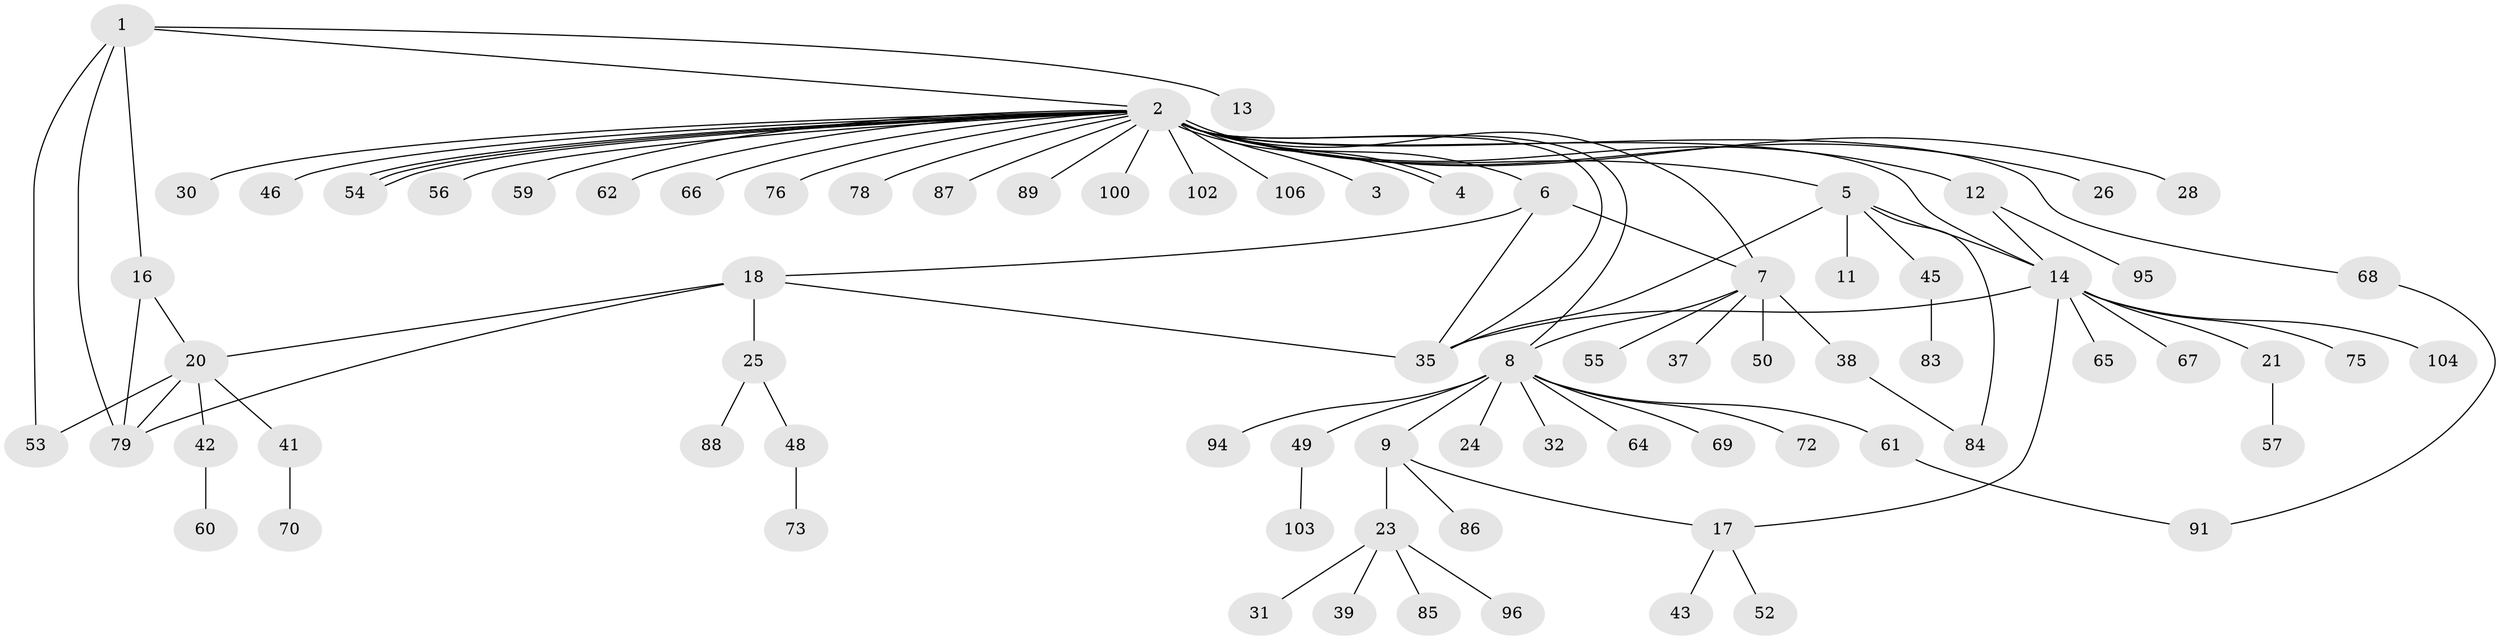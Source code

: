 // Generated by graph-tools (version 1.1) at 2025/23/03/03/25 07:23:54]
// undirected, 77 vertices, 95 edges
graph export_dot {
graph [start="1"]
  node [color=gray90,style=filled];
  1 [super="+27"];
  2 [super="+15"];
  3;
  4 [super="+58"];
  5 [super="+80"];
  6 [super="+93"];
  7 [super="+33"];
  8 [super="+105"];
  9 [super="+10"];
  11;
  12 [super="+19"];
  13;
  14 [super="+40"];
  16;
  17 [super="+36"];
  18 [super="+97"];
  20 [super="+92"];
  21 [super="+22"];
  23 [super="+29"];
  24 [super="+34"];
  25 [super="+82"];
  26;
  28;
  30;
  31;
  32 [super="+77"];
  35 [super="+71"];
  37 [super="+44"];
  38;
  39;
  41 [super="+90"];
  42 [super="+81"];
  43;
  45;
  46 [super="+47"];
  48;
  49;
  50 [super="+51"];
  52;
  53 [super="+63"];
  54 [super="+98"];
  55;
  56;
  57;
  59;
  60;
  61;
  62;
  64;
  65;
  66;
  67;
  68;
  69 [super="+74"];
  70;
  72;
  73;
  75;
  76;
  78;
  79 [super="+101"];
  83;
  84;
  85;
  86;
  87;
  88;
  89;
  91 [super="+99"];
  94;
  95;
  96;
  100;
  102;
  103;
  104;
  106;
  1 -- 2;
  1 -- 13;
  1 -- 16;
  1 -- 53;
  1 -- 79;
  2 -- 3;
  2 -- 4;
  2 -- 4;
  2 -- 5;
  2 -- 6;
  2 -- 7;
  2 -- 8 [weight=2];
  2 -- 12;
  2 -- 14;
  2 -- 26;
  2 -- 28;
  2 -- 30;
  2 -- 46;
  2 -- 54;
  2 -- 54;
  2 -- 54;
  2 -- 56;
  2 -- 59;
  2 -- 62;
  2 -- 68;
  2 -- 76;
  2 -- 78;
  2 -- 87;
  2 -- 89;
  2 -- 100;
  2 -- 102;
  2 -- 106;
  2 -- 66;
  2 -- 35;
  5 -- 11;
  5 -- 14;
  5 -- 45;
  5 -- 84;
  5 -- 35;
  6 -- 7;
  6 -- 18;
  6 -- 35;
  7 -- 8;
  7 -- 38;
  7 -- 50;
  7 -- 55;
  7 -- 37;
  8 -- 9;
  8 -- 24;
  8 -- 32;
  8 -- 49;
  8 -- 61;
  8 -- 64;
  8 -- 69;
  8 -- 72;
  8 -- 94;
  9 -- 17;
  9 -- 23;
  9 -- 86;
  12 -- 95;
  12 -- 14;
  14 -- 17;
  14 -- 21;
  14 -- 35;
  14 -- 65;
  14 -- 67;
  14 -- 75;
  14 -- 104;
  16 -- 20;
  16 -- 79;
  17 -- 43;
  17 -- 52;
  18 -- 25;
  18 -- 79;
  18 -- 20;
  18 -- 35;
  20 -- 41;
  20 -- 42;
  20 -- 53;
  20 -- 79;
  21 -- 57;
  23 -- 85;
  23 -- 96;
  23 -- 31;
  23 -- 39;
  25 -- 48;
  25 -- 88;
  38 -- 84;
  41 -- 70;
  42 -- 60;
  45 -- 83;
  48 -- 73;
  49 -- 103;
  61 -- 91;
  68 -- 91;
}
